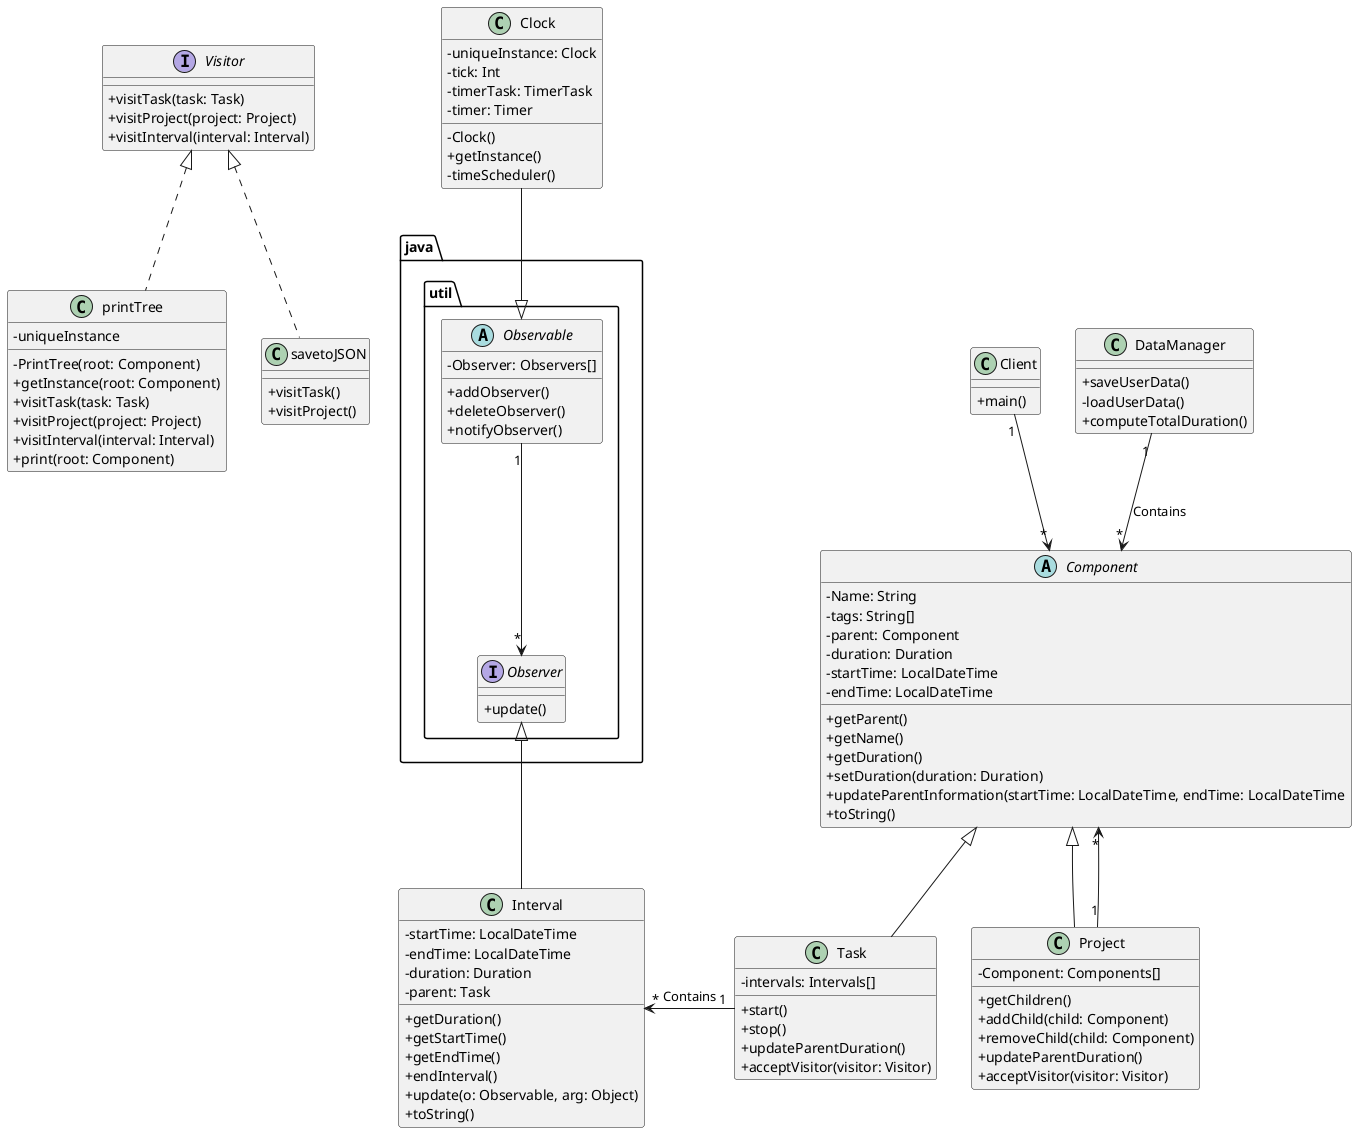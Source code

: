 @startuml 

skinparam classAttributeIconSize 0
skinparam linetype polyline

abstract class Component {
- Name: String
- tags: String[]
- parent: Component
- duration: Duration
- startTime: LocalDateTime
- endTime: LocalDateTime
+ getParent()
+ getName()
+ getDuration()
+ setDuration(duration: Duration)
+ updateParentInformation(startTime: LocalDateTime, endTime: LocalDateTime
+ toString()
}

class Project extends Component {
- Component: Components[]
+ getChildren()
+ addChild(child: Component)
+ removeChild(child: Component)
+ updateParentDuration()
+ acceptVisitor(visitor: Visitor)
}

class Task extends Component {
- intervals: Intervals[]
+ start()
+ stop()
+ updateParentDuration()
+ acceptVisitor(visitor: Visitor)
}

Interface Visitor{
+ visitTask(task: Task)
+ visitProject(project: Project)
+ visitInterval(interval: Interval)
}

class printTree {
- uniqueInstance
- PrintTree(root: Component)
+ getInstance(root: Component)
+ visitTask(task: Task)
+ visitProject(project: Project)
+ visitInterval(interval: Interval)
+ print(root: Component)
}

class savetoJSON {
+ visitTask()
+ visitProject()
}

class Interval{
- startTime: LocalDateTime
- endTime: LocalDateTime
- duration: Duration
- parent: Task
+ getDuration()
+ getStartTime()
+ getEndTime()
+ endInterval()
+ update(o: Observable, arg: Object)
+ toString()
}

package java.util <<Folder>> {
    Interface Observer{
    + update()
    }

    abstract class Observable {
    - Observer: Observers[]
    + addObserver()
    + deleteObserver()
    + notifyObserver()
    }
}

class Clock {
- uniqueInstance: Clock
- tick: Int
- timerTask: TimerTask
- timer: Timer
- Clock()
+ getInstance()
- timeScheduler()
}

class Client {
+ main()
}

class DataManager {
+ saveUserData()
- loadUserData()
+ computeTotalDuration()
}

DataManager "1" -down-> "*" Component: Contains
Project "1" -up-> "*" Component
Client "1" -down-> "*" Component
Task "1" -left-> "*" Interval:Contains
Clock -down-|> Observable
Observable "1" -Down-> "*" Observer
Interval -up-|> Observer
Task -[hidden]right-> Project
printTree .up.|> Visitor
savetoJSON .up.|> Visitor

@enduml
